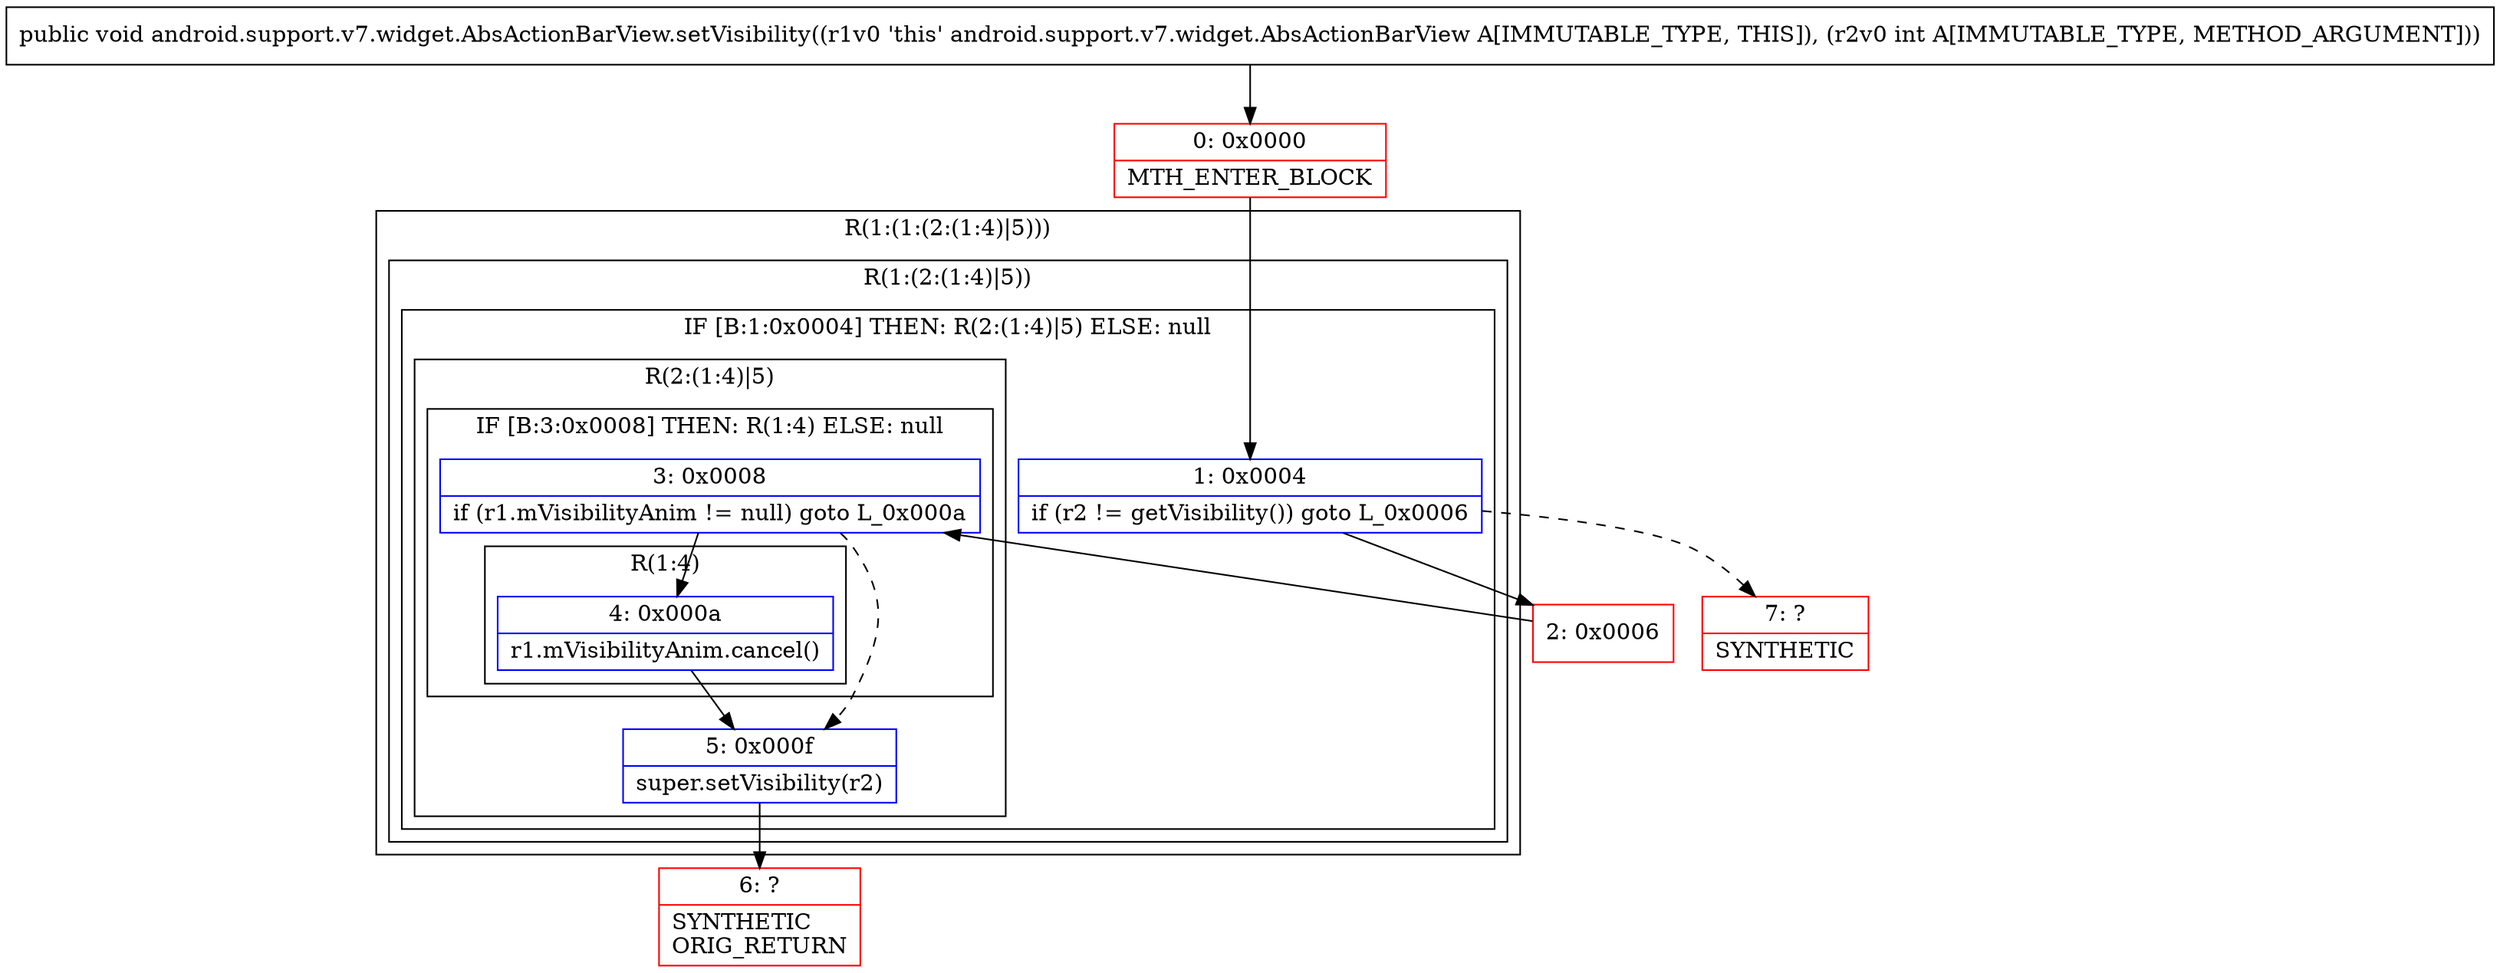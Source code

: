 digraph "CFG forandroid.support.v7.widget.AbsActionBarView.setVisibility(I)V" {
subgraph cluster_Region_614876656 {
label = "R(1:(1:(2:(1:4)|5)))";
node [shape=record,color=blue];
subgraph cluster_Region_1214371382 {
label = "R(1:(2:(1:4)|5))";
node [shape=record,color=blue];
subgraph cluster_IfRegion_580983027 {
label = "IF [B:1:0x0004] THEN: R(2:(1:4)|5) ELSE: null";
node [shape=record,color=blue];
Node_1 [shape=record,label="{1\:\ 0x0004|if (r2 != getVisibility()) goto L_0x0006\l}"];
subgraph cluster_Region_1783662182 {
label = "R(2:(1:4)|5)";
node [shape=record,color=blue];
subgraph cluster_IfRegion_2085607193 {
label = "IF [B:3:0x0008] THEN: R(1:4) ELSE: null";
node [shape=record,color=blue];
Node_3 [shape=record,label="{3\:\ 0x0008|if (r1.mVisibilityAnim != null) goto L_0x000a\l}"];
subgraph cluster_Region_987328192 {
label = "R(1:4)";
node [shape=record,color=blue];
Node_4 [shape=record,label="{4\:\ 0x000a|r1.mVisibilityAnim.cancel()\l}"];
}
}
Node_5 [shape=record,label="{5\:\ 0x000f|super.setVisibility(r2)\l}"];
}
}
}
}
Node_0 [shape=record,color=red,label="{0\:\ 0x0000|MTH_ENTER_BLOCK\l}"];
Node_2 [shape=record,color=red,label="{2\:\ 0x0006}"];
Node_6 [shape=record,color=red,label="{6\:\ ?|SYNTHETIC\lORIG_RETURN\l}"];
Node_7 [shape=record,color=red,label="{7\:\ ?|SYNTHETIC\l}"];
MethodNode[shape=record,label="{public void android.support.v7.widget.AbsActionBarView.setVisibility((r1v0 'this' android.support.v7.widget.AbsActionBarView A[IMMUTABLE_TYPE, THIS]), (r2v0 int A[IMMUTABLE_TYPE, METHOD_ARGUMENT])) }"];
MethodNode -> Node_0;
Node_1 -> Node_2;
Node_1 -> Node_7[style=dashed];
Node_3 -> Node_4;
Node_3 -> Node_5[style=dashed];
Node_4 -> Node_5;
Node_5 -> Node_6;
Node_0 -> Node_1;
Node_2 -> Node_3;
}

